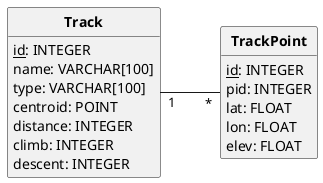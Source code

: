 @startuml

!define Table(name) class name as "<b>name</b>"
!define key(x) <u>x</u>

hide circle
hide methods
left to right direction


' entities

Table(Track) {
  key(id): INTEGER
  name: VARCHAR[100]
  type: VARCHAR[100]
  centroid: POINT
  distance: INTEGER
  climb: INTEGER
  descent: INTEGER
}

Table(TrackPoint) {
  key(id): INTEGER
  pid: INTEGER
  lat: FLOAT
  lon: FLOAT
  elev: FLOAT
}


' relationships

Track "1" -- "*" TrackPoint

@enduml
